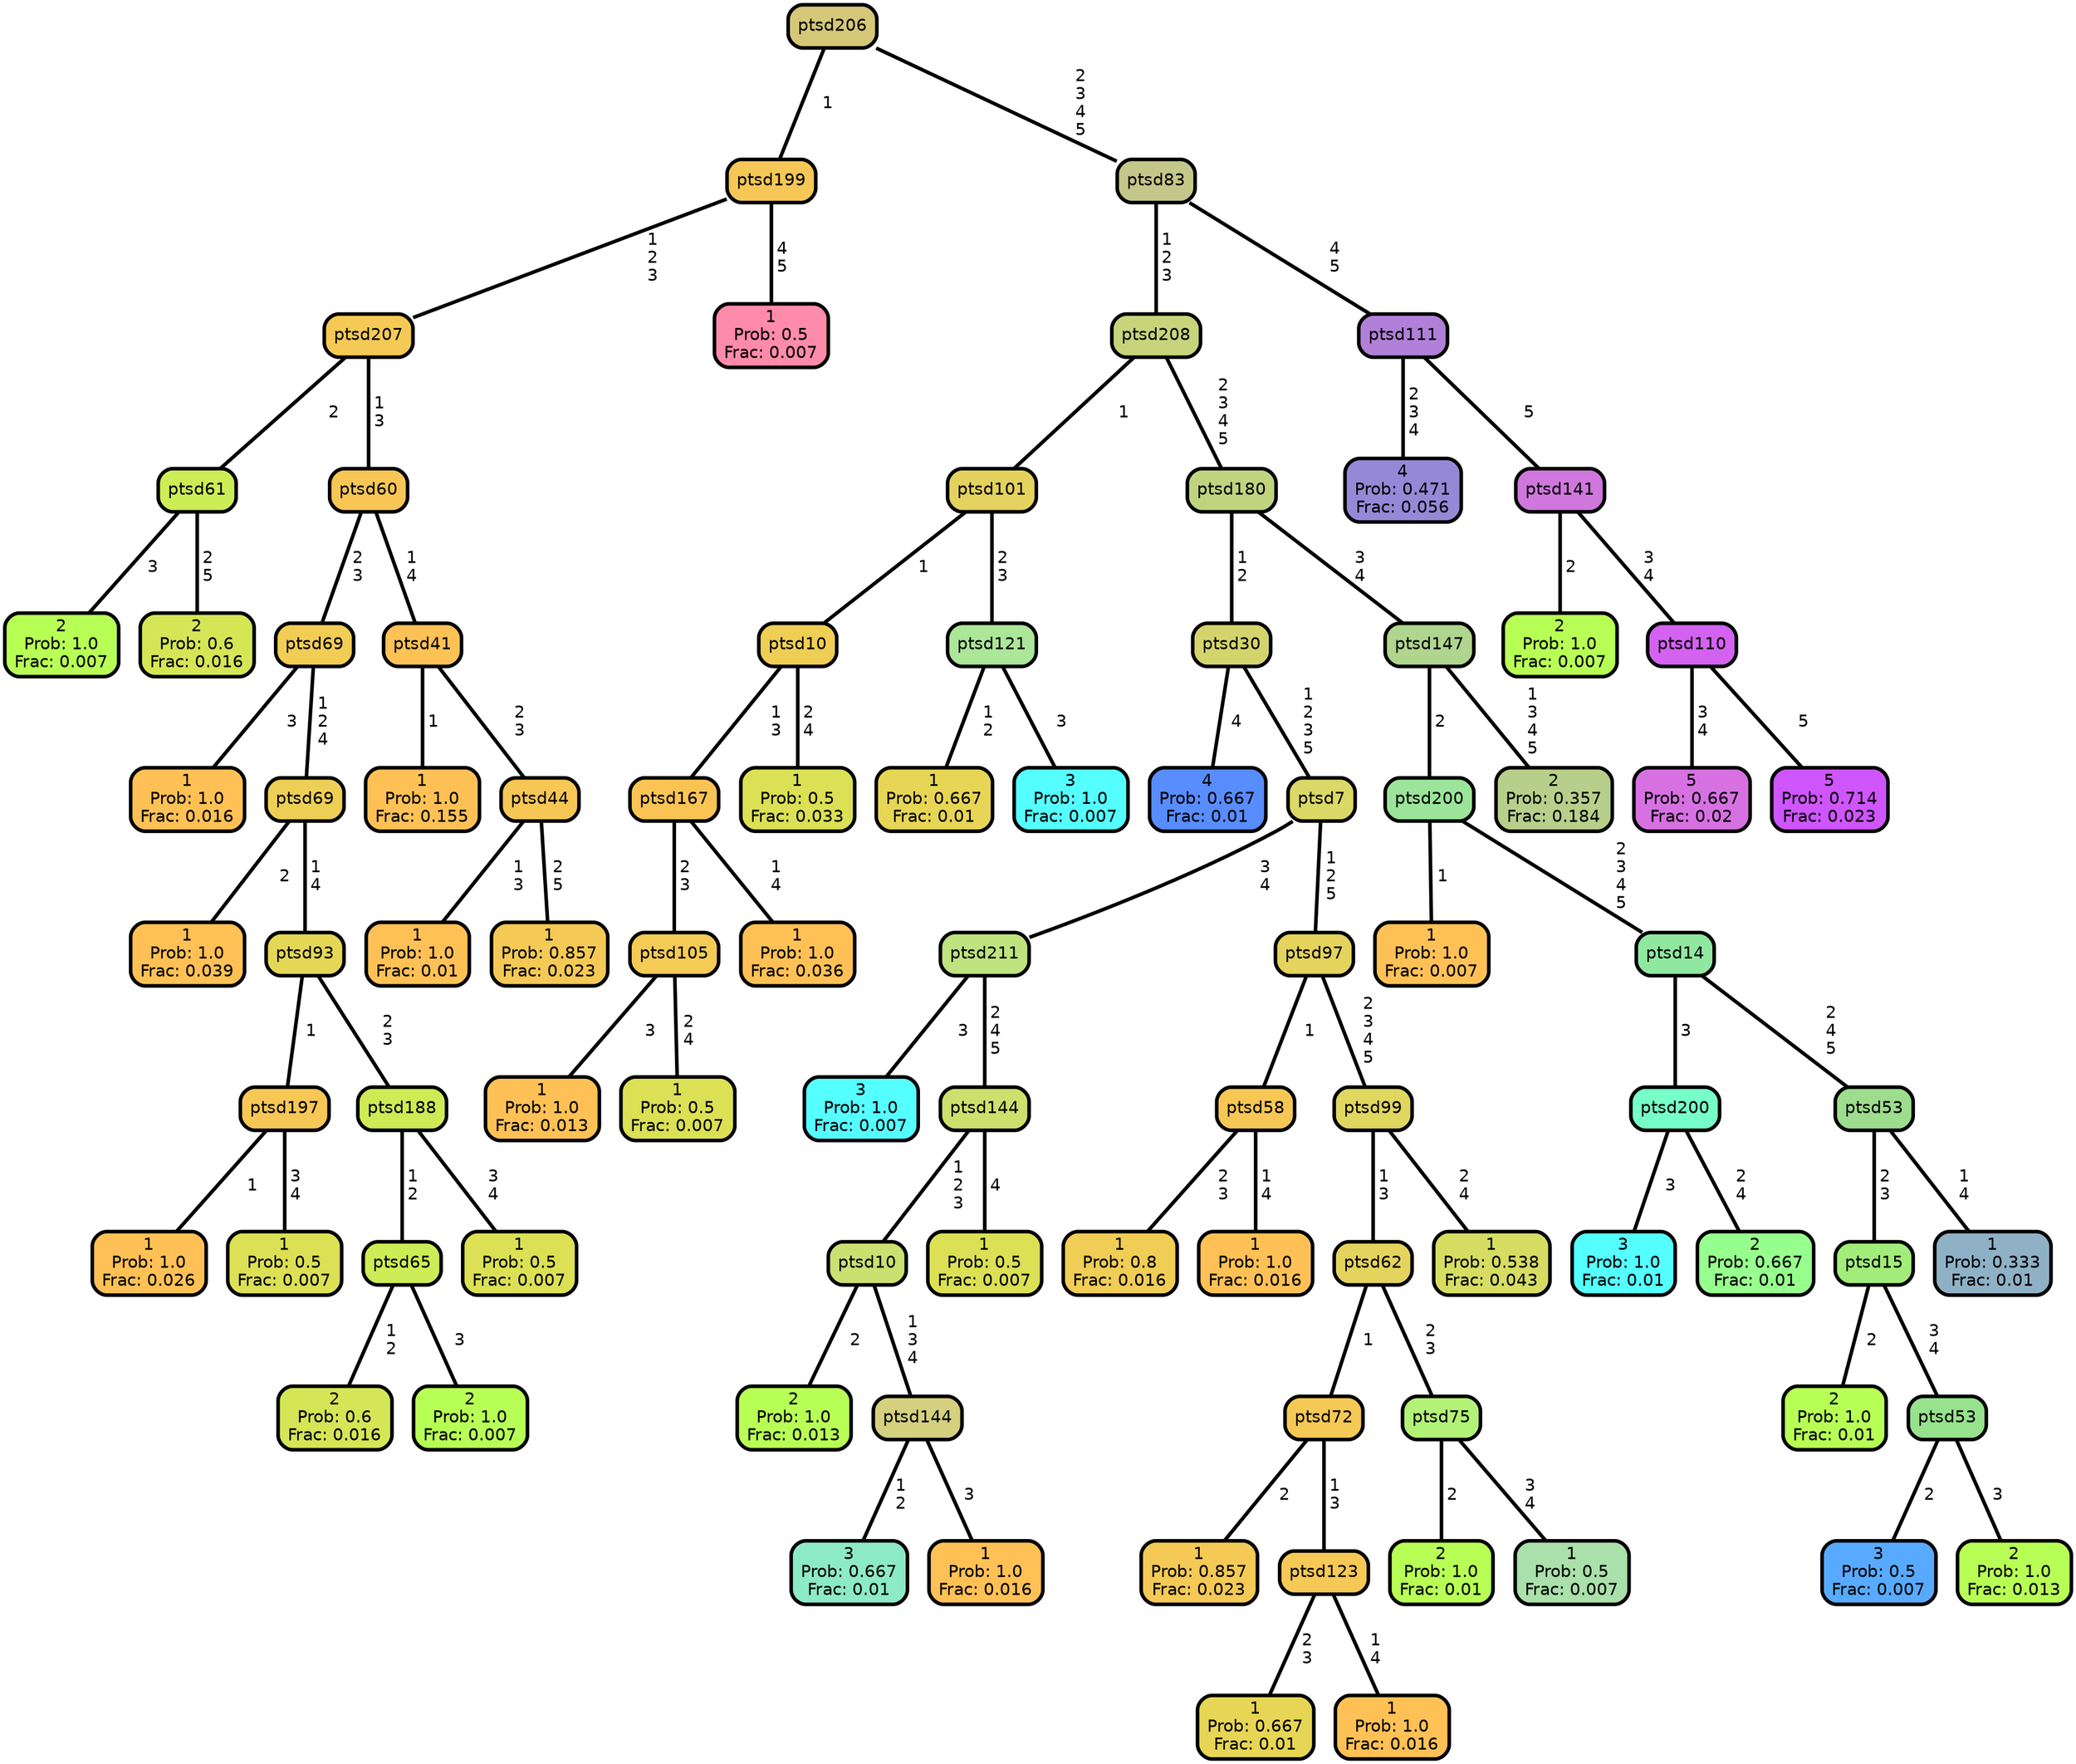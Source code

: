 graph Tree {
node [shape=box, style="filled, rounded",color="black",penwidth="3",fontcolor="black",                 fontname=helvetica] ;
graph [ranksep="0 equally", splines=straight,                 bgcolor=transparent, dpi=200] ;
edge [fontname=helvetica, color=black] ;
0 [label="2
Prob: 1.0
Frac: 0.007", fillcolor="#b8ff55"] ;
1 [label="ptsd61", fillcolor="#cced55"] ;
2 [label="2
Prob: 0.6
Frac: 0.016", fillcolor="#d4e655"] ;
3 [label="ptsd207", fillcolor="#f5c955"] ;
4 [label="1
Prob: 1.0
Frac: 0.016", fillcolor="#ffc155"] ;
5 [label="ptsd69", fillcolor="#f1cd55"] ;
6 [label="1
Prob: 1.0
Frac: 0.039", fillcolor="#ffc155"] ;
7 [label="ptsd69", fillcolor="#eecf55"] ;
8 [label="1
Prob: 1.0
Frac: 0.026", fillcolor="#ffc155"] ;
9 [label="ptsd197", fillcolor="#f7c755"] ;
10 [label="1
Prob: 0.5
Frac: 0.007", fillcolor="#dbe055"] ;
11 [label="ptsd93", fillcolor="#e4d755"] ;
12 [label="2
Prob: 0.6
Frac: 0.016", fillcolor="#d4e655"] ;
13 [label="ptsd65", fillcolor="#cced55"] ;
14 [label="2
Prob: 1.0
Frac: 0.007", fillcolor="#b8ff55"] ;
15 [label="ptsd188", fillcolor="#cfea55"] ;
16 [label="1
Prob: 0.5
Frac: 0.007", fillcolor="#dbe055"] ;
17 [label="ptsd60", fillcolor="#f8c655"] ;
18 [label="1
Prob: 1.0
Frac: 0.155", fillcolor="#ffc155"] ;
19 [label="ptsd41", fillcolor="#fdc255"] ;
20 [label="1
Prob: 1.0
Frac: 0.01", fillcolor="#ffc155"] ;
21 [label="ptsd44", fillcolor="#f7c755"] ;
22 [label="1
Prob: 0.857
Frac: 0.023", fillcolor="#f4c955"] ;
23 [label="ptsd199", fillcolor="#f5c756"] ;
24 [label="1
Prob: 0.5
Frac: 0.007", fillcolor="#ff8baa"] ;
25 [label="ptsd206", fillcolor="#d4c778"] ;
26 [label="1
Prob: 1.0
Frac: 0.013", fillcolor="#ffc155"] ;
27 [label="ptsd105", fillcolor="#f3cb55"] ;
28 [label="1
Prob: 0.5
Frac: 0.007", fillcolor="#dbe055"] ;
29 [label="ptsd167", fillcolor="#fac455"] ;
30 [label="1
Prob: 1.0
Frac: 0.036", fillcolor="#ffc155"] ;
31 [label="ptsd10", fillcolor="#efce55"] ;
32 [label="1
Prob: 0.5
Frac: 0.033", fillcolor="#dbe055"] ;
33 [label="ptsd101", fillcolor="#e4d25f"] ;
34 [label="1
Prob: 0.667
Frac: 0.01", fillcolor="#e7d555"] ;
35 [label="ptsd121", fillcolor="#ace699"] ;
36 [label="3
Prob: 1.0
Frac: 0.007", fillcolor="#55ffff"] ;
37 [label="ptsd208", fillcolor="#c7d47a"] ;
38 [label="4
Prob: 0.667
Frac: 0.01", fillcolor="#588dff"] ;
39 [label="ptsd30", fillcolor="#d4d46d"] ;
40 [label="3
Prob: 1.0
Frac: 0.007", fillcolor="#55ffff"] ;
41 [label="ptsd211", fillcolor="#bee37f"] ;
42 [label="2
Prob: 1.0
Frac: 0.013", fillcolor="#b8ff55"] ;
43 [label="ptsd10", fillcolor="#cbe071"] ;
44 [label="3
Prob: 0.667
Frac: 0.01", fillcolor="#8deac6"] ;
45 [label="ptsd144", fillcolor="#d4d07f"] ;
46 [label="1
Prob: 1.0
Frac: 0.016", fillcolor="#ffc155"] ;
47 [label="ptsd144", fillcolor="#cde06d"] ;
48 [label="1
Prob: 0.5
Frac: 0.007", fillcolor="#dbe055"] ;
49 [label="ptsd7", fillcolor="#dad866"] ;
50 [label="1
Prob: 0.8
Frac: 0.016", fillcolor="#f0cd55"] ;
51 [label="ptsd58", fillcolor="#f7c755"] ;
52 [label="1
Prob: 1.0
Frac: 0.016", fillcolor="#ffc155"] ;
53 [label="ptsd97", fillcolor="#e4d35c"] ;
54 [label="1
Prob: 0.857
Frac: 0.023", fillcolor="#f4c955"] ;
55 [label="ptsd72", fillcolor="#f5c955"] ;
56 [label="1
Prob: 0.667
Frac: 0.01", fillcolor="#e7d555"] ;
57 [label="ptsd123", fillcolor="#f6c855"] ;
58 [label="1
Prob: 1.0
Frac: 0.016", fillcolor="#ffc155"] ;
59 [label="ptsd62", fillcolor="#e4d35d"] ;
60 [label="2
Prob: 1.0
Frac: 0.01", fillcolor="#b8ff55"] ;
61 [label="ptsd75", fillcolor="#b2f277"] ;
62 [label="1
Prob: 0.5
Frac: 0.007", fillcolor="#aae0aa"] ;
63 [label="ptsd99", fillcolor="#dfd75f"] ;
64 [label="1
Prob: 0.538
Frac: 0.043", fillcolor="#d6dd62"] ;
65 [label="ptsd180", fillcolor="#c0d480"] ;
66 [label="1
Prob: 1.0
Frac: 0.007", fillcolor="#ffc155"] ;
67 [label="ptsd200", fillcolor="#9be499"] ;
68 [label="3
Prob: 1.0
Frac: 0.01", fillcolor="#55ffff"] ;
69 [label="ptsd200", fillcolor="#76ffc6"] ;
70 [label="2
Prob: 0.667
Frac: 0.01", fillcolor="#97ff8d"] ;
71 [label="ptsd14", fillcolor="#90e8a0"] ;
72 [label="2
Prob: 1.0
Frac: 0.01", fillcolor="#b8ff55"] ;
73 [label="ptsd15", fillcolor="#a2ec7a"] ;
74 [label="3
Prob: 0.5
Frac: 0.007", fillcolor="#57aaff"] ;
75 [label="ptsd53", fillcolor="#97e28d"] ;
76 [label="2
Prob: 1.0
Frac: 0.013", fillcolor="#b8ff55"] ;
77 [label="ptsd53", fillcolor="#9ddd8d"] ;
78 [label="1
Prob: 0.333
Frac: 0.01", fillcolor="#8fb1c6"] ;
79 [label="ptsd147", fillcolor="#b0d58f"] ;
80 [label="2
Prob: 0.357
Frac: 0.184", fillcolor="#b8cf8b"] ;
81 [label="ptsd83", fillcolor="#c3c789"] ;
82 [label="4
Prob: 0.471
Frac: 0.056", fillcolor="#9589d7"] ;
83 [label="ptsd111", fillcolor="#b080d9"] ;
84 [label="2
Prob: 1.0
Frac: 0.007", fillcolor="#b8ff55"] ;
85 [label="ptsd141", fillcolor="#cf77dd"] ;
86 [label="5
Prob: 0.667
Frac: 0.02", fillcolor="#d771e2"] ;
87 [label="ptsd110", fillcolor="#d362f1"] ;
88 [label="5
Prob: 0.714
Frac: 0.023", fillcolor="#cf55ff"] ;
1 -- 0 [label=" 3",penwidth=3] ;
1 -- 2 [label=" 2\n 5",penwidth=3] ;
3 -- 1 [label=" 2",penwidth=3] ;
3 -- 17 [label=" 1\n 3",penwidth=3] ;
5 -- 4 [label=" 3",penwidth=3] ;
5 -- 7 [label=" 1\n 2\n 4",penwidth=3] ;
7 -- 6 [label=" 2",penwidth=3] ;
7 -- 11 [label=" 1\n 4",penwidth=3] ;
9 -- 8 [label=" 1",penwidth=3] ;
9 -- 10 [label=" 3\n 4",penwidth=3] ;
11 -- 9 [label=" 1",penwidth=3] ;
11 -- 15 [label=" 2\n 3",penwidth=3] ;
13 -- 12 [label=" 1\n 2",penwidth=3] ;
13 -- 14 [label=" 3",penwidth=3] ;
15 -- 13 [label=" 1\n 2",penwidth=3] ;
15 -- 16 [label=" 3\n 4",penwidth=3] ;
17 -- 5 [label=" 2\n 3",penwidth=3] ;
17 -- 19 [label=" 1\n 4",penwidth=3] ;
19 -- 18 [label=" 1",penwidth=3] ;
19 -- 21 [label=" 2\n 3",penwidth=3] ;
21 -- 20 [label=" 1\n 3",penwidth=3] ;
21 -- 22 [label=" 2\n 5",penwidth=3] ;
23 -- 3 [label=" 1\n 2\n 3",penwidth=3] ;
23 -- 24 [label=" 4\n 5",penwidth=3] ;
25 -- 23 [label=" 1",penwidth=3] ;
25 -- 81 [label=" 2\n 3\n 4\n 5",penwidth=3] ;
27 -- 26 [label=" 3",penwidth=3] ;
27 -- 28 [label=" 2\n 4",penwidth=3] ;
29 -- 27 [label=" 2\n 3",penwidth=3] ;
29 -- 30 [label=" 1\n 4",penwidth=3] ;
31 -- 29 [label=" 1\n 3",penwidth=3] ;
31 -- 32 [label=" 2\n 4",penwidth=3] ;
33 -- 31 [label=" 1",penwidth=3] ;
33 -- 35 [label=" 2\n 3",penwidth=3] ;
35 -- 34 [label=" 1\n 2",penwidth=3] ;
35 -- 36 [label=" 3",penwidth=3] ;
37 -- 33 [label=" 1",penwidth=3] ;
37 -- 65 [label=" 2\n 3\n 4\n 5",penwidth=3] ;
39 -- 38 [label=" 4",penwidth=3] ;
39 -- 49 [label=" 1\n 2\n 3\n 5",penwidth=3] ;
41 -- 40 [label=" 3",penwidth=3] ;
41 -- 47 [label=" 2\n 4\n 5",penwidth=3] ;
43 -- 42 [label=" 2",penwidth=3] ;
43 -- 45 [label=" 1\n 3\n 4",penwidth=3] ;
45 -- 44 [label=" 1\n 2",penwidth=3] ;
45 -- 46 [label=" 3",penwidth=3] ;
47 -- 43 [label=" 1\n 2\n 3",penwidth=3] ;
47 -- 48 [label=" 4",penwidth=3] ;
49 -- 41 [label=" 3\n 4",penwidth=3] ;
49 -- 53 [label=" 1\n 2\n 5",penwidth=3] ;
51 -- 50 [label=" 2\n 3",penwidth=3] ;
51 -- 52 [label=" 1\n 4",penwidth=3] ;
53 -- 51 [label=" 1",penwidth=3] ;
53 -- 63 [label=" 2\n 3\n 4\n 5",penwidth=3] ;
55 -- 54 [label=" 2",penwidth=3] ;
55 -- 57 [label=" 1\n 3",penwidth=3] ;
57 -- 56 [label=" 2\n 3",penwidth=3] ;
57 -- 58 [label=" 1\n 4",penwidth=3] ;
59 -- 55 [label=" 1",penwidth=3] ;
59 -- 61 [label=" 2\n 3",penwidth=3] ;
61 -- 60 [label=" 2",penwidth=3] ;
61 -- 62 [label=" 3\n 4",penwidth=3] ;
63 -- 59 [label=" 1\n 3",penwidth=3] ;
63 -- 64 [label=" 2\n 4",penwidth=3] ;
65 -- 39 [label=" 1\n 2",penwidth=3] ;
65 -- 79 [label=" 3\n 4",penwidth=3] ;
67 -- 66 [label=" 1",penwidth=3] ;
67 -- 71 [label=" 2\n 3\n 4\n 5",penwidth=3] ;
69 -- 68 [label=" 3",penwidth=3] ;
69 -- 70 [label=" 2\n 4",penwidth=3] ;
71 -- 69 [label=" 3",penwidth=3] ;
71 -- 77 [label=" 2\n 4\n 5",penwidth=3] ;
73 -- 72 [label=" 2",penwidth=3] ;
73 -- 75 [label=" 3\n 4",penwidth=3] ;
75 -- 74 [label=" 2",penwidth=3] ;
75 -- 76 [label=" 3",penwidth=3] ;
77 -- 73 [label=" 2\n 3",penwidth=3] ;
77 -- 78 [label=" 1\n 4",penwidth=3] ;
79 -- 67 [label=" 2",penwidth=3] ;
79 -- 80 [label=" 1\n 3\n 4\n 5",penwidth=3] ;
81 -- 37 [label=" 1\n 2\n 3",penwidth=3] ;
81 -- 83 [label=" 4\n 5",penwidth=3] ;
83 -- 82 [label=" 2\n 3\n 4",penwidth=3] ;
83 -- 85 [label=" 5",penwidth=3] ;
85 -- 84 [label=" 2",penwidth=3] ;
85 -- 87 [label=" 3\n 4",penwidth=3] ;
87 -- 86 [label=" 3\n 4",penwidth=3] ;
87 -- 88 [label=" 5",penwidth=3] ;
{rank = same;}}